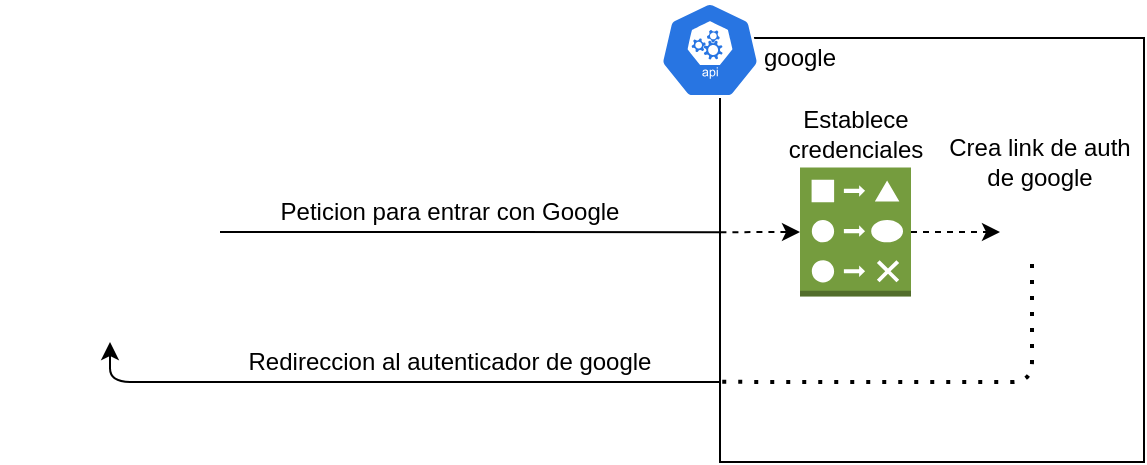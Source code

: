 <mxfile version="13.7.5" type="device"><diagram id="NvQ22CrU5NB5IVbEHgee" name="Page-1"><mxGraphModel dx="722" dy="408" grid="1" gridSize="10" guides="1" tooltips="1" connect="1" arrows="1" fold="1" page="1" pageScale="1" pageWidth="827" pageHeight="1169" math="0" shadow="0"><root><mxCell id="0"/><mxCell id="1" parent="0"/><mxCell id="mdVjzlx0HTs23NptpHxG-4" value="" style="group" vertex="1" connectable="0" parent="1"><mxGeometry x="390" y="80" width="242" height="230" as="geometry"/></mxCell><mxCell id="mdVjzlx0HTs23NptpHxG-3" value="" style="whiteSpace=wrap;html=1;aspect=fixed;" vertex="1" parent="mdVjzlx0HTs23NptpHxG-4"><mxGeometry x="30" y="18" width="212" height="212" as="geometry"/></mxCell><mxCell id="mdVjzlx0HTs23NptpHxG-2" value="" style="html=1;dashed=0;whitespace=wrap;fillColor=#2875E2;strokeColor=#ffffff;points=[[0.005,0.63,0],[0.1,0.2,0],[0.9,0.2,0],[0.5,0,0],[0.995,0.63,0],[0.72,0.99,0],[0.5,1,0],[0.28,0.99,0]];shape=mxgraph.kubernetes.icon;prIcon=api" vertex="1" parent="mdVjzlx0HTs23NptpHxG-4"><mxGeometry width="50" height="48" as="geometry"/></mxCell><mxCell id="mdVjzlx0HTs23NptpHxG-5" value="google" style="text;html=1;strokeColor=none;fillColor=none;align=center;verticalAlign=middle;whiteSpace=wrap;rounded=0;" vertex="1" parent="mdVjzlx0HTs23NptpHxG-4"><mxGeometry x="50" y="18" width="40" height="20" as="geometry"/></mxCell><mxCell id="mdVjzlx0HTs23NptpHxG-15" style="edgeStyle=orthogonalEdgeStyle;rounded=0;orthogonalLoop=1;jettySize=auto;html=1;exitX=1;exitY=0.5;exitDx=0;exitDy=0;exitPerimeter=0;entryX=0;entryY=0.5;entryDx=0;entryDy=0;dashed=1;" edge="1" parent="mdVjzlx0HTs23NptpHxG-4" source="mdVjzlx0HTs23NptpHxG-8" target="mdVjzlx0HTs23NptpHxG-14"><mxGeometry relative="1" as="geometry"/></mxCell><mxCell id="mdVjzlx0HTs23NptpHxG-8" value="" style="outlineConnect=0;dashed=0;verticalLabelPosition=bottom;verticalAlign=top;align=center;html=1;shape=mxgraph.aws3.change_set;fillColor=#759C3E;gradientColor=none;" vertex="1" parent="mdVjzlx0HTs23NptpHxG-4"><mxGeometry x="70" y="82.75" width="55.5" height="64.5" as="geometry"/></mxCell><mxCell id="mdVjzlx0HTs23NptpHxG-10" value="Establece credenciales" style="text;html=1;strokeColor=none;fillColor=none;align=center;verticalAlign=middle;whiteSpace=wrap;rounded=0;" vertex="1" parent="mdVjzlx0HTs23NptpHxG-4"><mxGeometry x="57.75" y="49.75" width="80" height="33" as="geometry"/></mxCell><mxCell id="mdVjzlx0HTs23NptpHxG-14" value="" style="shape=image;html=1;verticalAlign=top;verticalLabelPosition=bottom;labelBackgroundColor=#ffffff;imageAspect=0;aspect=fixed;image=https://cdn3.iconfinder.com/data/icons/fatcow/32/link_add.png" vertex="1" parent="mdVjzlx0HTs23NptpHxG-4"><mxGeometry x="170" y="99" width="32" height="32" as="geometry"/></mxCell><mxCell id="mdVjzlx0HTs23NptpHxG-16" value="Crea link de auth de google" style="text;html=1;strokeColor=none;fillColor=none;align=center;verticalAlign=middle;whiteSpace=wrap;rounded=0;" vertex="1" parent="mdVjzlx0HTs23NptpHxG-4"><mxGeometry x="140" y="70" width="100" height="20" as="geometry"/></mxCell><mxCell id="mdVjzlx0HTs23NptpHxG-22" value="" style="endArrow=classic;html=1;entryX=0;entryY=0.5;entryDx=0;entryDy=0;entryPerimeter=0;exitX=0.001;exitY=0.458;exitDx=0;exitDy=0;exitPerimeter=0;dashed=1;" edge="1" parent="mdVjzlx0HTs23NptpHxG-4" source="mdVjzlx0HTs23NptpHxG-3" target="mdVjzlx0HTs23NptpHxG-8"><mxGeometry width="50" height="50" relative="1" as="geometry"><mxPoint x="-90" y="250" as="sourcePoint"/><mxPoint x="-40" y="200" as="targetPoint"/></mxGeometry></mxCell><mxCell id="mdVjzlx0HTs23NptpHxG-23" value="" style="endArrow=none;dashed=1;html=1;dashPattern=1 3;strokeWidth=2;exitX=0.5;exitY=1;exitDx=0;exitDy=0;entryX=-0.007;entryY=0.811;entryDx=0;entryDy=0;entryPerimeter=0;" edge="1" parent="mdVjzlx0HTs23NptpHxG-4" source="mdVjzlx0HTs23NptpHxG-14" target="mdVjzlx0HTs23NptpHxG-3"><mxGeometry width="50" height="50" relative="1" as="geometry"><mxPoint x="-10" y="130" as="sourcePoint"/><mxPoint x="40" y="80" as="targetPoint"/><Array as="points"><mxPoint x="186" y="190"/></Array></mxGeometry></mxCell><mxCell id="mdVjzlx0HTs23NptpHxG-26" value="" style="endArrow=classic;html=1;entryX=0.5;entryY=1;entryDx=0;entryDy=0;" edge="1" parent="mdVjzlx0HTs23NptpHxG-4" target="mdVjzlx0HTs23NptpHxG-1"><mxGeometry width="50" height="50" relative="1" as="geometry"><mxPoint x="30" y="190" as="sourcePoint"/><mxPoint x="-275" y="190" as="targetPoint"/><Array as="points"><mxPoint x="-275" y="190"/></Array></mxGeometry></mxCell><mxCell id="mdVjzlx0HTs23NptpHxG-1" value="" style="shape=image;html=1;verticalAlign=top;verticalLabelPosition=bottom;labelBackgroundColor=#ffffff;imageAspect=0;aspect=fixed;image=https://cdn4.iconfinder.com/data/icons/technology-83/1000/app_frontend_end_front_front-end_front_end_development-128.png" vertex="1" parent="1"><mxGeometry x="60" y="140" width="110" height="110" as="geometry"/></mxCell><mxCell id="mdVjzlx0HTs23NptpHxG-11" value="Peticion para entrar con Google" style="text;html=1;strokeColor=none;fillColor=none;align=center;verticalAlign=middle;whiteSpace=wrap;rounded=0;" vertex="1" parent="1"><mxGeometry x="170" y="175" width="230" height="20" as="geometry"/></mxCell><mxCell id="mdVjzlx0HTs23NptpHxG-18" value="Redireccion al autenticador de google" style="text;html=1;strokeColor=none;fillColor=none;align=center;verticalAlign=middle;whiteSpace=wrap;rounded=0;" vertex="1" parent="1"><mxGeometry x="170" y="250" width="230" height="20" as="geometry"/></mxCell><mxCell id="mdVjzlx0HTs23NptpHxG-21" value="" style="endArrow=none;html=1;exitX=0;exitY=1;exitDx=0;exitDy=0;entryX=-0.002;entryY=0.458;entryDx=0;entryDy=0;entryPerimeter=0;" edge="1" parent="1" source="mdVjzlx0HTs23NptpHxG-11" target="mdVjzlx0HTs23NptpHxG-3"><mxGeometry width="50" height="50" relative="1" as="geometry"><mxPoint x="300" y="330" as="sourcePoint"/><mxPoint x="350" y="280" as="targetPoint"/></mxGeometry></mxCell></root></mxGraphModel></diagram></mxfile>